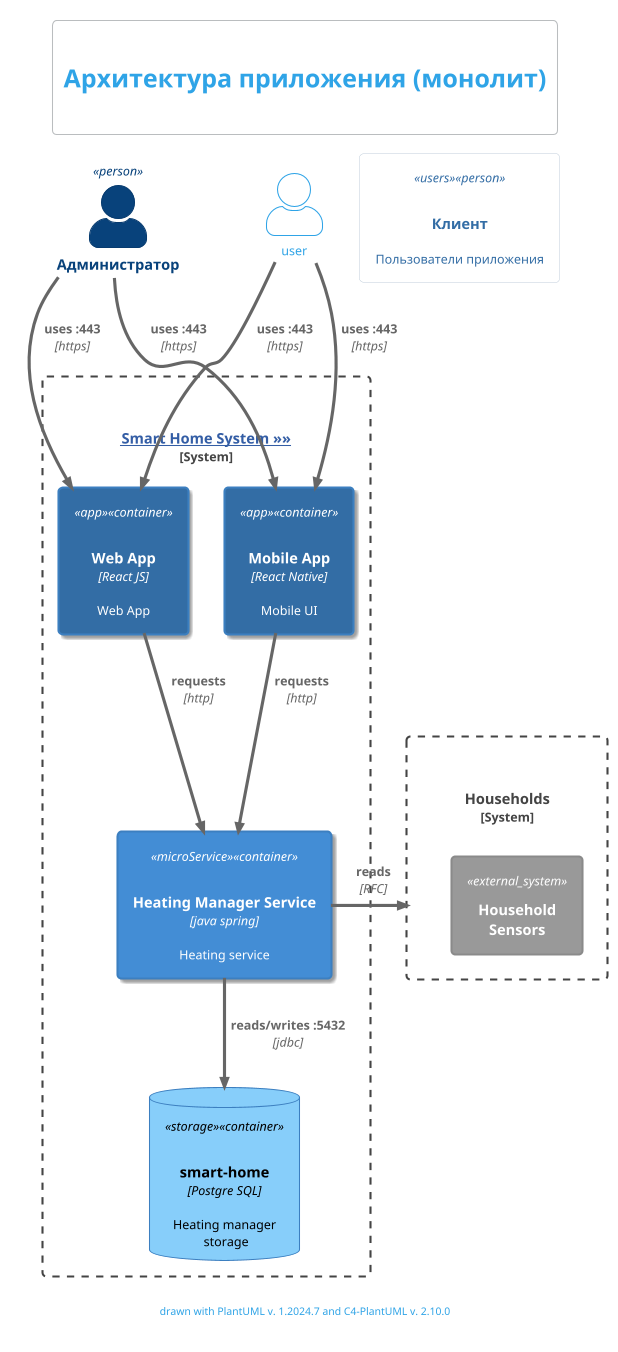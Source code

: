 
@startuml

!theme cerulean-outline
!include <C4/C4_Container>
!include <c4/C4_Component.puml>


skinparam defaultFontName SansSerif
skinparam defaultFontSize 12
skinparam HyperlinkColor #335DA5
skinparam HyperlinkUnderline false


title \n= Архитектура приложения (монолит)\n


SHOW_PERSON_PORTRAIT()

AddElementTag("users", $bgColor="transparent", $fontColor="#336DA5", $borderThickness="0")
AddElementTag("app", $sprite="react", $shadowing="true", $bgColor="#336DA5", $legendText="host")
AddElementTag("microService", $sprite="java,scale=1", $shadowing="true", $legendText="micro service (eight sided) (no text, no back color)")
AddElementTag("backendContainer", $fontColor=$ELEMENT_FONT_COLOR, $bgColor="#336DA5", $shape=EightSidedShape(), $legendText="backend container (eight sided)")
AddElementTag("storage", $shape=RoundedBoxShape(), $bgColor="lightSkyBlue", $fontColor="black")

Person(admin, "Администратор")
Person(customer, "Клиент", "Пользователи приложения", $sprite="users", $tags="users")


System_Boundary(heating_system, "[[c4_component_mono.puml Smart Home System »»]]") {

    Container(web_app, "Web App", "React JS", "Web App", $tags="app")
    Container(mobile_app, "Mobile App", "React Native", "Mobile UI", $tags="app", $sprite="react", $link="")

    Container(heating_srv, "Heating Manager Service", "java spring", "Heating service", $sprite="spring,scale=0.5", $tags="microService")

    ContainerDb(main_db, "smart-home", "Postgre SQL", "Heating manager\n storage", $sprite="postgresql", $tags="storage")
}

System_Boundary(household_sys, "Households") {
    System_Ext(sensors, "Household\n Sensors")
}


Rel(user, web_app, "uses :443", "https")
Rel(admin, web_app, "uses :443", "https")

Rel(user, mobile_app, "uses :443", "https")
Rel(admin, mobile_app, "uses :443", "https")

Rel(web_app, heating_srv, "requests", "http")
Rel(mobile_app, heating_srv, "requests", "http")

Rel(heating_srv, main_db, "reads/writes :5432", "jdbc")

Rel_R(heating_srv, household_sys, "reads", "RFC")

footer drawn with PlantUML v. %version() and C4-PlantUML v. C4Version()
@enduml
